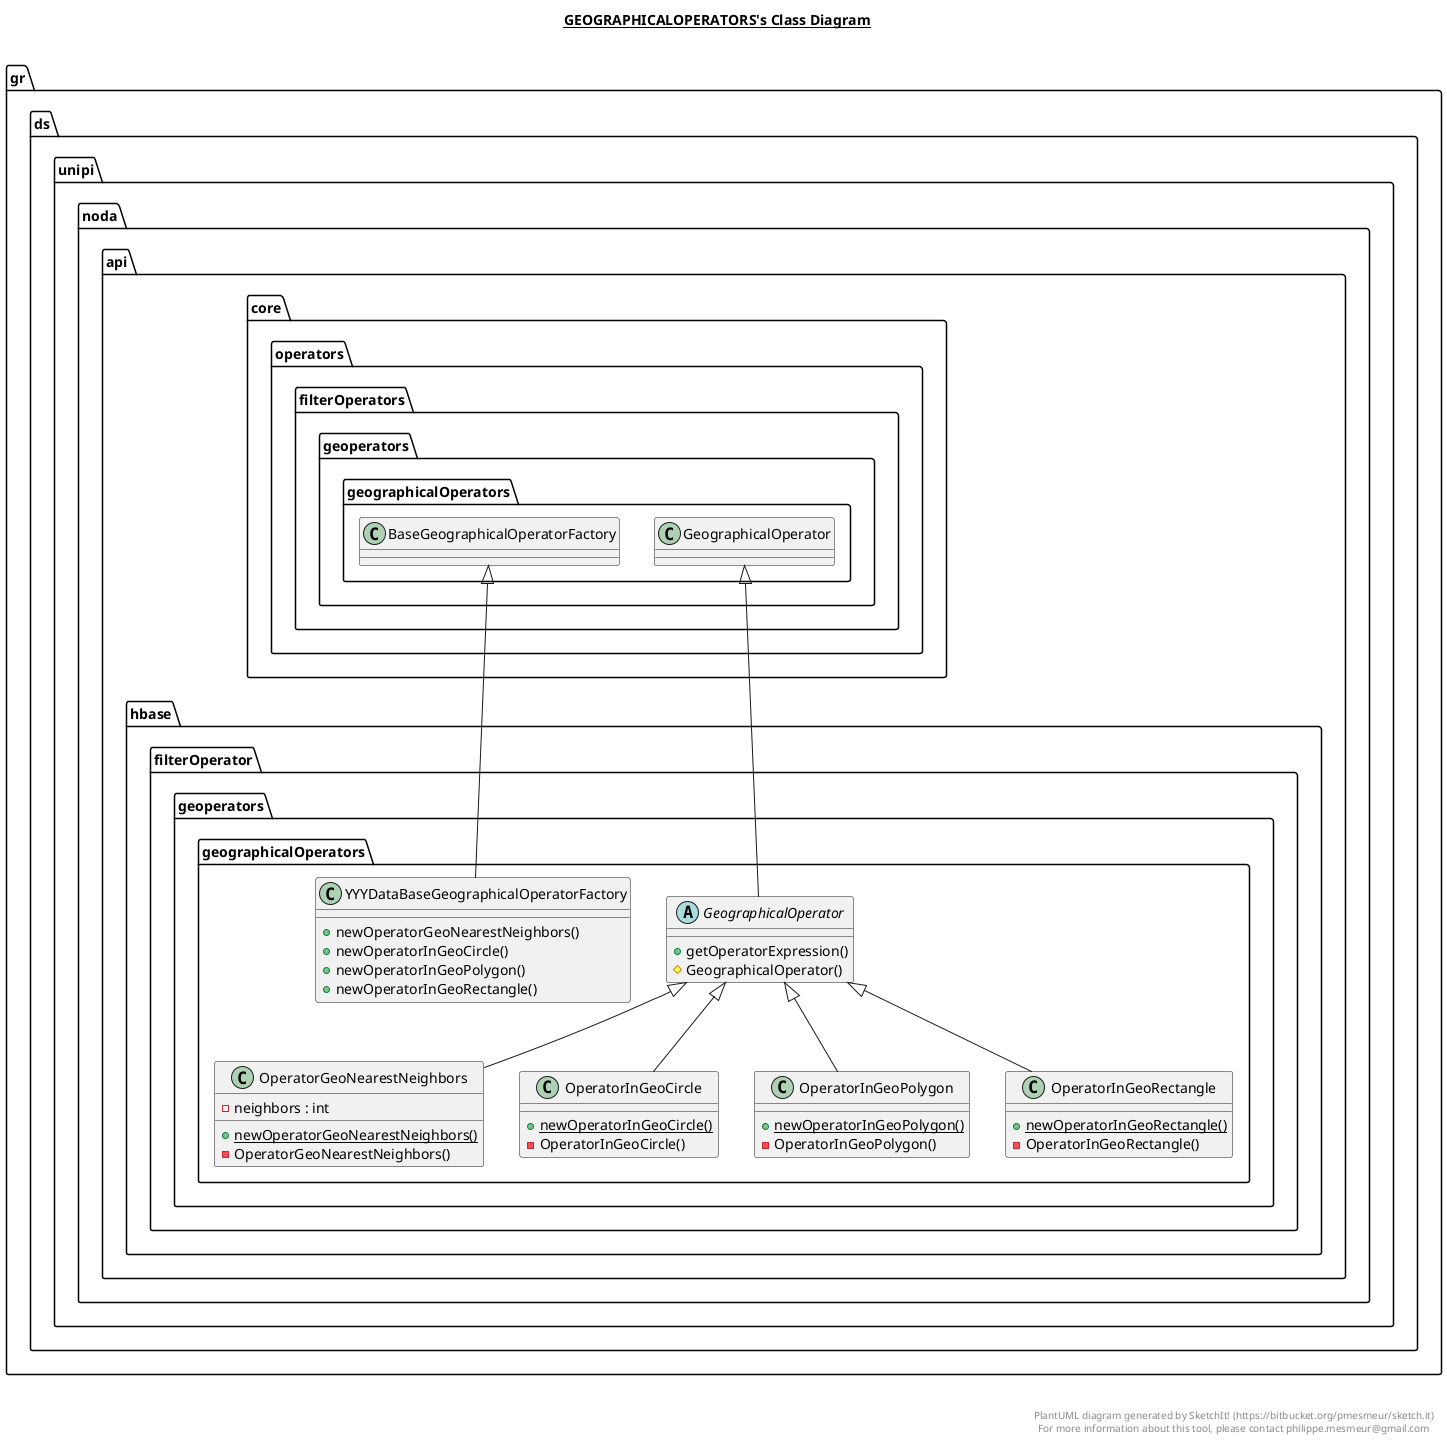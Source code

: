 @startuml

title __GEOGRAPHICALOPERATORS's Class Diagram__\n

  namespace gr.ds.unipi.noda.api.hbase {
    namespace filterOperator.geoperators.geographicalOperators {
      abstract class gr.ds.unipi.noda.api.hbase.filterOperator.geoperators.geographicalOperators.GeographicalOperator {
          + getOperatorExpression()
          # GeographicalOperator()
      }
    }
  }
  

  namespace gr.ds.unipi.noda.api.hbase {
    namespace filterOperator.geoperators.geographicalOperators {
      class gr.ds.unipi.noda.api.hbase.filterOperator.geoperators.geographicalOperators.OperatorGeoNearestNeighbors {
          - neighbors : int
          {static} + newOperatorGeoNearestNeighbors()
          - OperatorGeoNearestNeighbors()
      }
    }
  }
  

  namespace gr.ds.unipi.noda.api.hbase {
    namespace filterOperator.geoperators.geographicalOperators {
      class gr.ds.unipi.noda.api.hbase.filterOperator.geoperators.geographicalOperators.OperatorInGeoCircle {
          {static} + newOperatorInGeoCircle()
          - OperatorInGeoCircle()
      }
    }
  }
  

  namespace gr.ds.unipi.noda.api.hbase {
    namespace filterOperator.geoperators.geographicalOperators {
      class gr.ds.unipi.noda.api.hbase.filterOperator.geoperators.geographicalOperators.OperatorInGeoPolygon {
          {static} + newOperatorInGeoPolygon()
          - OperatorInGeoPolygon()
      }
    }
  }
  

  namespace gr.ds.unipi.noda.api.hbase {
    namespace filterOperator.geoperators.geographicalOperators {
      class gr.ds.unipi.noda.api.hbase.filterOperator.geoperators.geographicalOperators.OperatorInGeoRectangle {
          {static} + newOperatorInGeoRectangle()
          - OperatorInGeoRectangle()
      }
    }
  }
  

  namespace gr.ds.unipi.noda.api.hbase {
    namespace filterOperator.geoperators.geographicalOperators {
      class gr.ds.unipi.noda.api.hbase.filterOperator.geoperators.geographicalOperators.YYYDataBaseGeographicalOperatorFactory {
          + newOperatorGeoNearestNeighbors()
          + newOperatorInGeoCircle()
          + newOperatorInGeoPolygon()
          + newOperatorInGeoRectangle()
      }
    }
  }
  

  gr.ds.unipi.noda.api.hbase.filterOperator.geoperators.geographicalOperators.GeographicalOperator -up-|> gr.ds.unipi.noda.api.core.operators.filterOperators.geoperators.geographicalOperators.GeographicalOperator
  gr.ds.unipi.noda.api.hbase.filterOperator.geoperators.geographicalOperators.OperatorGeoNearestNeighbors -up-|> gr.ds.unipi.noda.api.hbase.filterOperator.geoperators.geographicalOperators.GeographicalOperator
  gr.ds.unipi.noda.api.hbase.filterOperator.geoperators.geographicalOperators.OperatorInGeoCircle -up-|> gr.ds.unipi.noda.api.hbase.filterOperator.geoperators.geographicalOperators.GeographicalOperator
  gr.ds.unipi.noda.api.hbase.filterOperator.geoperators.geographicalOperators.OperatorInGeoPolygon -up-|> gr.ds.unipi.noda.api.hbase.filterOperator.geoperators.geographicalOperators.GeographicalOperator
  gr.ds.unipi.noda.api.hbase.filterOperator.geoperators.geographicalOperators.OperatorInGeoRectangle -up-|> gr.ds.unipi.noda.api.hbase.filterOperator.geoperators.geographicalOperators.GeographicalOperator
  gr.ds.unipi.noda.api.hbase.filterOperator.geoperators.geographicalOperators.YYYDataBaseGeographicalOperatorFactory -up-|> gr.ds.unipi.noda.api.core.operators.filterOperators.geoperators.geographicalOperators.BaseGeographicalOperatorFactory


right footer


PlantUML diagram generated by SketchIt! (https://bitbucket.org/pmesmeur/sketch.it)
For more information about this tool, please contact philippe.mesmeur@gmail.com
endfooter

@enduml
